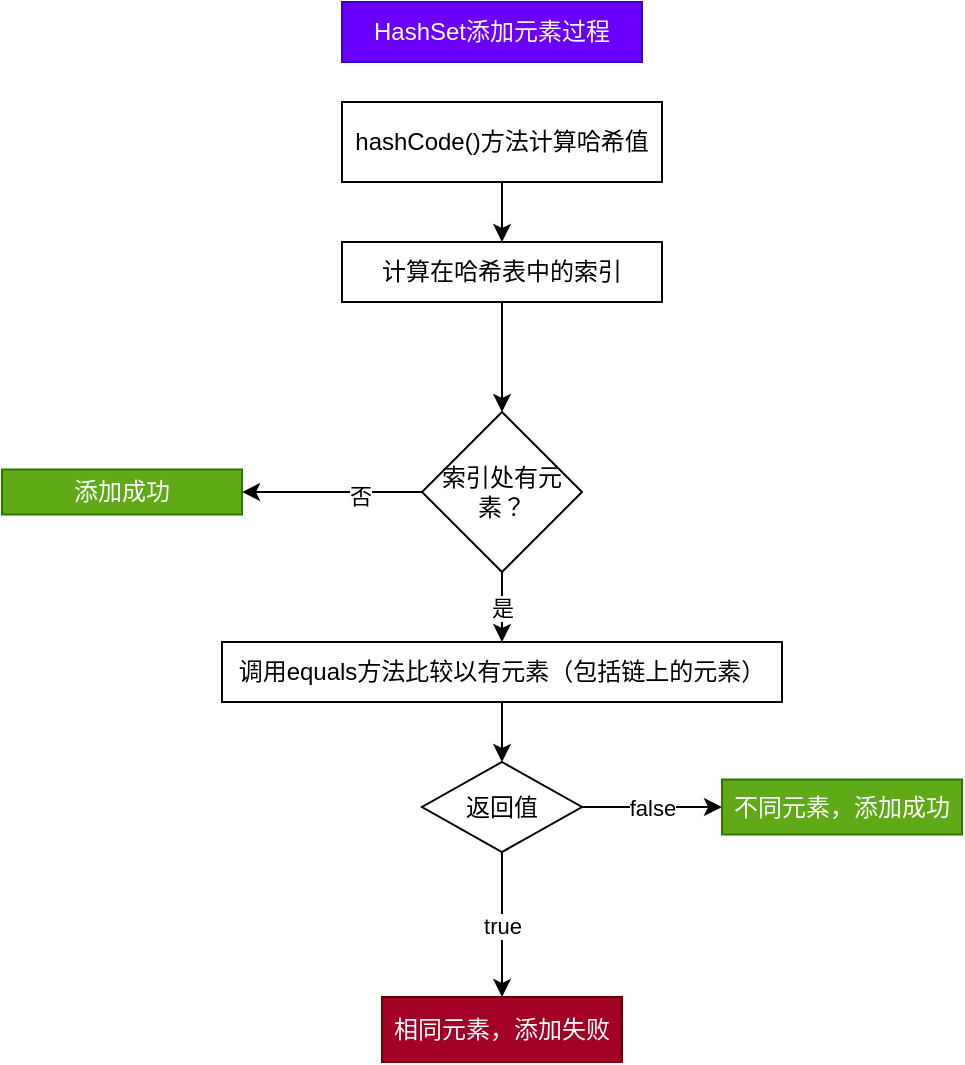 <mxfile version="14.0.4" type="github">
  <diagram id="4_PCKElJdp1y01fBiNsP" name="Page-1">
    <mxGraphModel dx="807" dy="704" grid="1" gridSize="10" guides="1" tooltips="1" connect="1" arrows="1" fold="1" page="1" pageScale="1" pageWidth="827" pageHeight="1169" math="0" shadow="0">
      <root>
        <mxCell id="0" />
        <mxCell id="1" parent="0" />
        <mxCell id="2rW2CMde9Ty5dH3GCtTs-4" value="" style="edgeStyle=orthogonalEdgeStyle;rounded=0;orthogonalLoop=1;jettySize=auto;html=1;" edge="1" parent="1" source="2rW2CMde9Ty5dH3GCtTs-1" target="2rW2CMde9Ty5dH3GCtTs-3">
          <mxGeometry relative="1" as="geometry" />
        </mxCell>
        <mxCell id="2rW2CMde9Ty5dH3GCtTs-1" value="hashCode()方法计算哈希值" style="rounded=0;whiteSpace=wrap;html=1;" vertex="1" parent="1">
          <mxGeometry x="310" y="70" width="160" height="40" as="geometry" />
        </mxCell>
        <mxCell id="2rW2CMde9Ty5dH3GCtTs-2" value="HashSet添加元素过程" style="text;html=1;strokeColor=#3700CC;fillColor=#6a00ff;align=center;verticalAlign=middle;whiteSpace=wrap;rounded=0;fontColor=#ffffff;" vertex="1" parent="1">
          <mxGeometry x="310" y="20" width="150" height="30" as="geometry" />
        </mxCell>
        <mxCell id="2rW2CMde9Ty5dH3GCtTs-6" value="" style="edgeStyle=orthogonalEdgeStyle;rounded=0;orthogonalLoop=1;jettySize=auto;html=1;" edge="1" parent="1" source="2rW2CMde9Ty5dH3GCtTs-3" target="2rW2CMde9Ty5dH3GCtTs-5">
          <mxGeometry relative="1" as="geometry" />
        </mxCell>
        <mxCell id="2rW2CMde9Ty5dH3GCtTs-3" value="计算在哈希表中的索引" style="whiteSpace=wrap;html=1;rounded=0;" vertex="1" parent="1">
          <mxGeometry x="310" y="140" width="160" height="30" as="geometry" />
        </mxCell>
        <mxCell id="2rW2CMde9Ty5dH3GCtTs-8" value="" style="edgeStyle=orthogonalEdgeStyle;rounded=0;orthogonalLoop=1;jettySize=auto;html=1;" edge="1" parent="1" source="2rW2CMde9Ty5dH3GCtTs-5" target="2rW2CMde9Ty5dH3GCtTs-7">
          <mxGeometry relative="1" as="geometry" />
        </mxCell>
        <mxCell id="2rW2CMde9Ty5dH3GCtTs-9" value="否" style="edgeLabel;html=1;align=center;verticalAlign=middle;resizable=0;points=[];" vertex="1" connectable="0" parent="2rW2CMde9Ty5dH3GCtTs-8">
          <mxGeometry x="-0.298" y="2" relative="1" as="geometry">
            <mxPoint as="offset" />
          </mxGeometry>
        </mxCell>
        <mxCell id="2rW2CMde9Ty5dH3GCtTs-11" value="是" style="edgeStyle=orthogonalEdgeStyle;rounded=0;orthogonalLoop=1;jettySize=auto;html=1;" edge="1" parent="1" source="2rW2CMde9Ty5dH3GCtTs-5" target="2rW2CMde9Ty5dH3GCtTs-10">
          <mxGeometry relative="1" as="geometry" />
        </mxCell>
        <mxCell id="2rW2CMde9Ty5dH3GCtTs-5" value="索引处有元素？" style="rhombus;whiteSpace=wrap;html=1;rounded=0;" vertex="1" parent="1">
          <mxGeometry x="350" y="225" width="80" height="80" as="geometry" />
        </mxCell>
        <mxCell id="2rW2CMde9Ty5dH3GCtTs-7" value="添加成功" style="whiteSpace=wrap;html=1;rounded=0;fillColor=#60a917;strokeColor=#2D7600;fontColor=#ffffff;" vertex="1" parent="1">
          <mxGeometry x="140" y="253.75" width="120" height="22.5" as="geometry" />
        </mxCell>
        <mxCell id="2rW2CMde9Ty5dH3GCtTs-13" value="" style="edgeStyle=orthogonalEdgeStyle;rounded=0;orthogonalLoop=1;jettySize=auto;html=1;" edge="1" parent="1" source="2rW2CMde9Ty5dH3GCtTs-10" target="2rW2CMde9Ty5dH3GCtTs-12">
          <mxGeometry relative="1" as="geometry" />
        </mxCell>
        <mxCell id="2rW2CMde9Ty5dH3GCtTs-10" value="调用equals方法比较以有元素（包括链上的元素）" style="whiteSpace=wrap;html=1;rounded=0;" vertex="1" parent="1">
          <mxGeometry x="250" y="340" width="280" height="30" as="geometry" />
        </mxCell>
        <mxCell id="2rW2CMde9Ty5dH3GCtTs-15" value="true" style="edgeStyle=orthogonalEdgeStyle;rounded=0;orthogonalLoop=1;jettySize=auto;html=1;" edge="1" parent="1" source="2rW2CMde9Ty5dH3GCtTs-12" target="2rW2CMde9Ty5dH3GCtTs-14">
          <mxGeometry relative="1" as="geometry">
            <Array as="points">
              <mxPoint x="390" y="470" />
              <mxPoint x="390" y="470" />
            </Array>
          </mxGeometry>
        </mxCell>
        <mxCell id="2rW2CMde9Ty5dH3GCtTs-17" value="false" style="edgeStyle=orthogonalEdgeStyle;rounded=0;orthogonalLoop=1;jettySize=auto;html=1;" edge="1" parent="1" source="2rW2CMde9Ty5dH3GCtTs-12" target="2rW2CMde9Ty5dH3GCtTs-16">
          <mxGeometry relative="1" as="geometry" />
        </mxCell>
        <mxCell id="2rW2CMde9Ty5dH3GCtTs-12" value="返回值" style="rhombus;whiteSpace=wrap;html=1;rounded=0;" vertex="1" parent="1">
          <mxGeometry x="350" y="400" width="80" height="45" as="geometry" />
        </mxCell>
        <mxCell id="2rW2CMde9Ty5dH3GCtTs-14" value="相同元素，添加失败" style="whiteSpace=wrap;html=1;rounded=0;fillColor=#a20025;strokeColor=#6F0000;fontColor=#ffffff;" vertex="1" parent="1">
          <mxGeometry x="330" y="517.5" width="120" height="32.5" as="geometry" />
        </mxCell>
        <mxCell id="2rW2CMde9Ty5dH3GCtTs-16" value="不同元素，添加成功" style="whiteSpace=wrap;html=1;rounded=0;fillColor=#60a917;strokeColor=#2D7600;fontColor=#ffffff;" vertex="1" parent="1">
          <mxGeometry x="500" y="408.75" width="120" height="27.5" as="geometry" />
        </mxCell>
      </root>
    </mxGraphModel>
  </diagram>
</mxfile>
